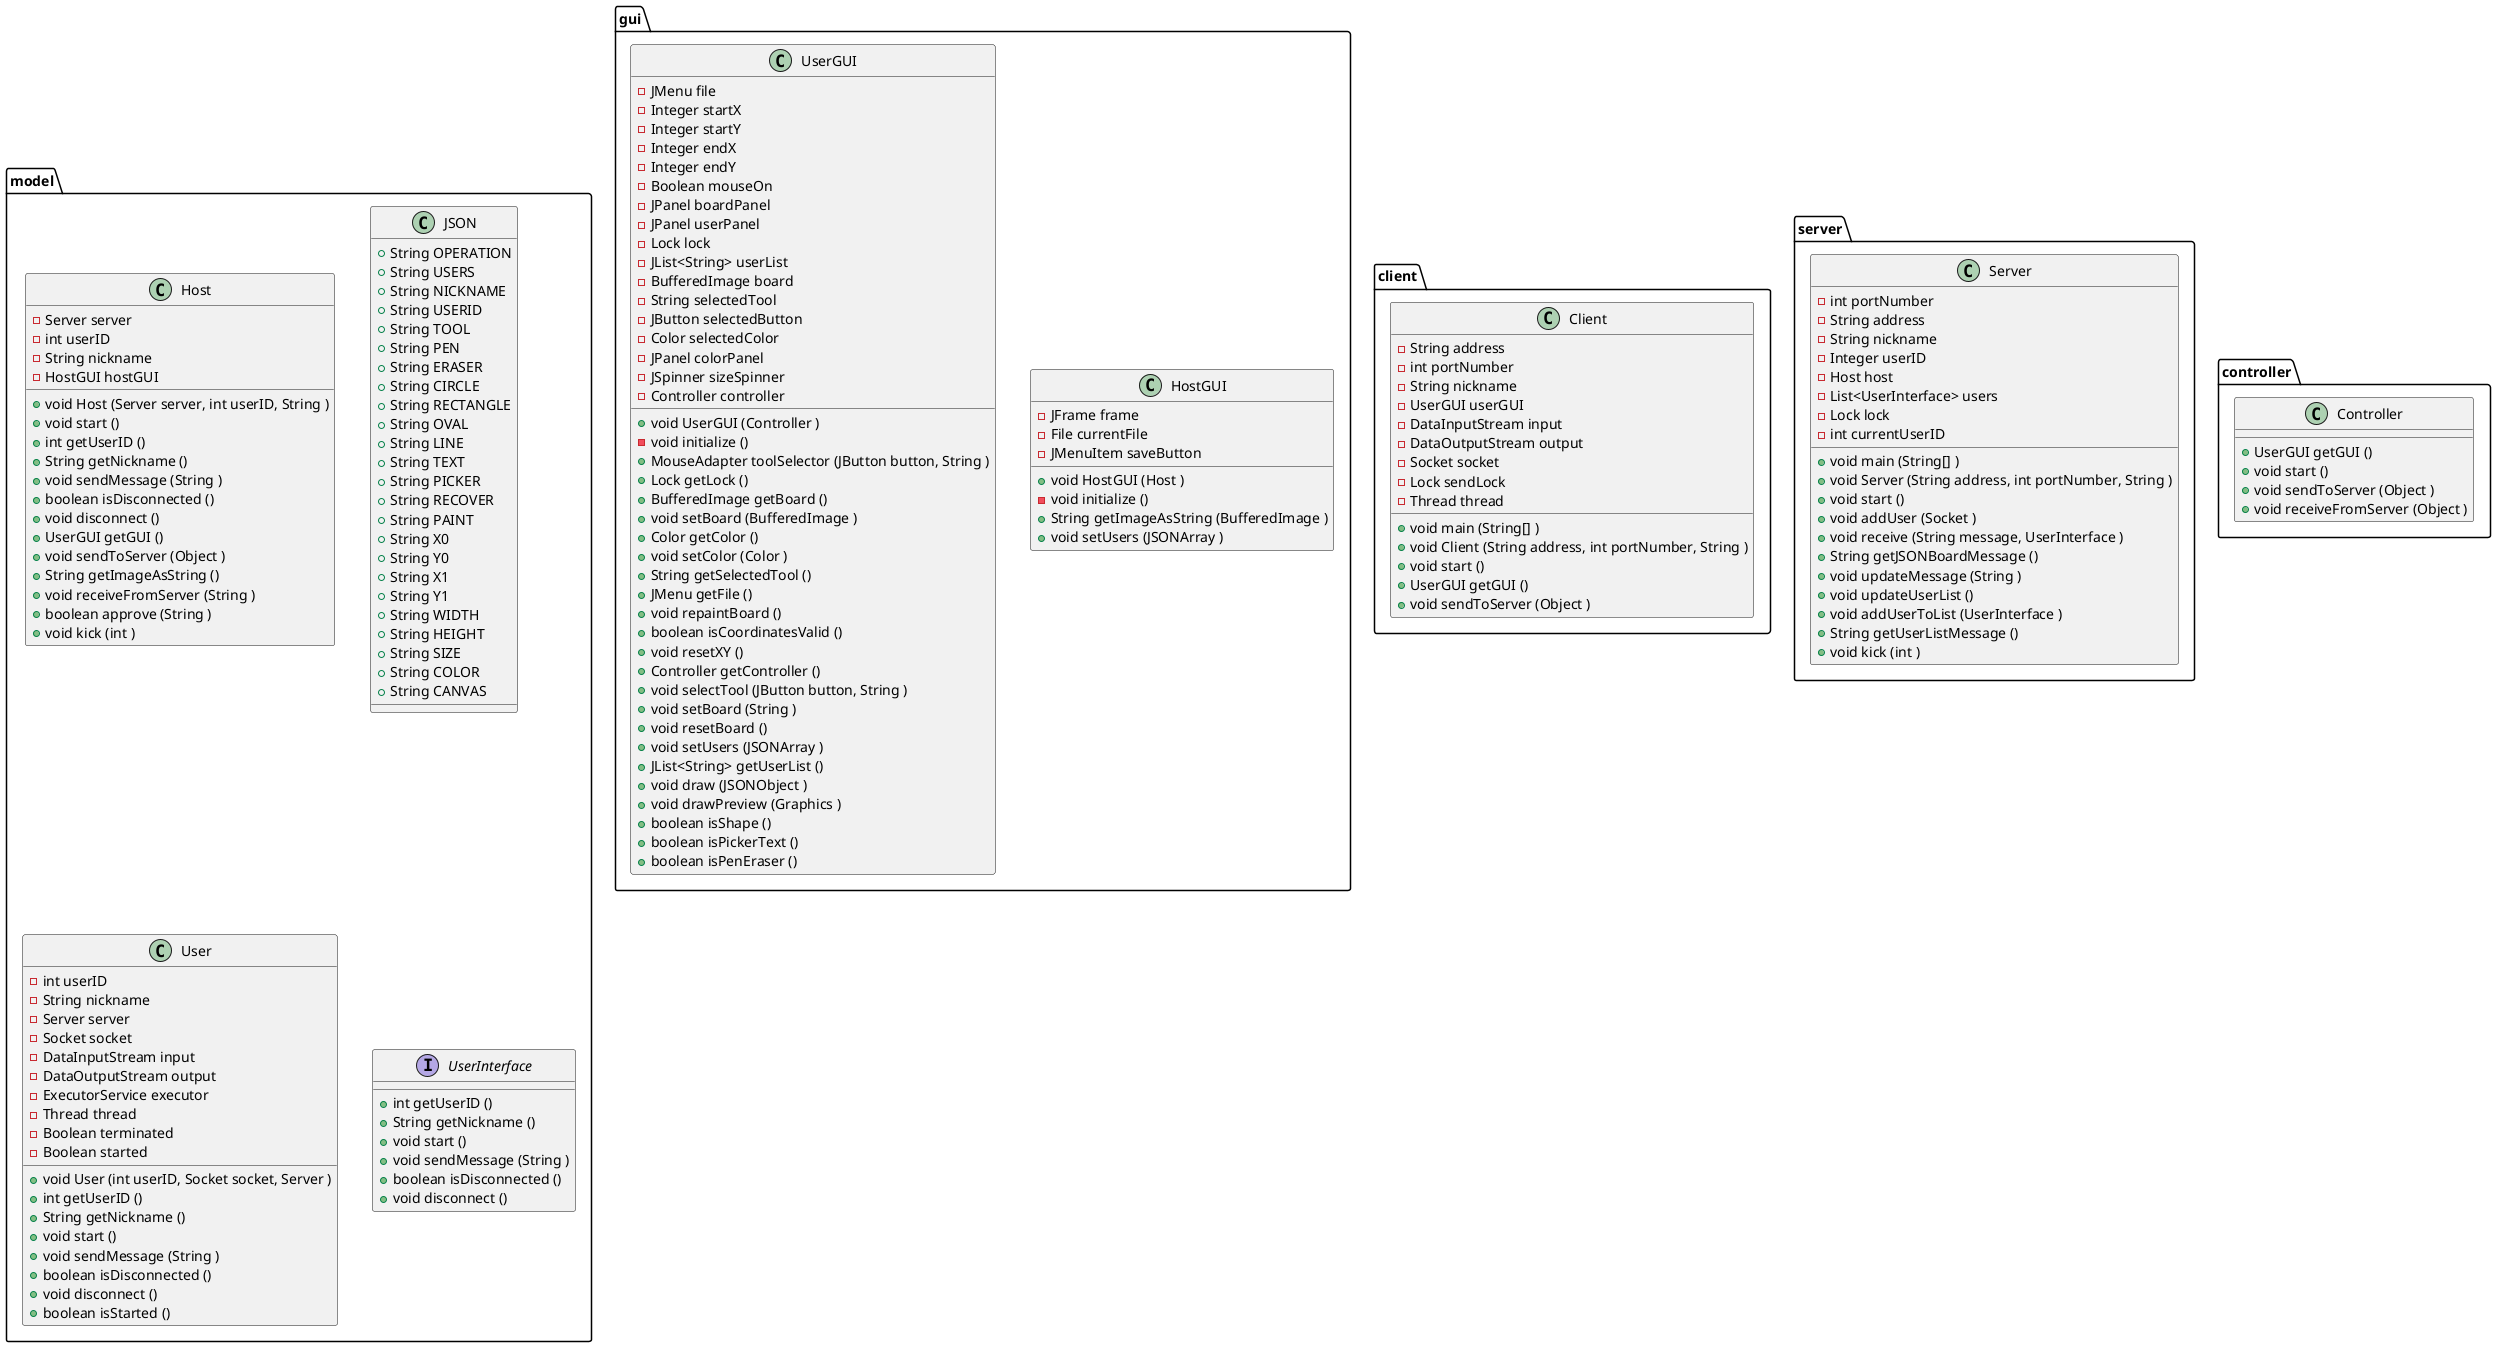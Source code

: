 @startuml 
class gui.HostGUI{
- JFrame frame
- File currentFile
- JMenuItem saveButton
+ void HostGUI (Host )
- void initialize ()
+ String getImageAsString (BufferedImage )
+ void setUsers (JSONArray )
}
class gui.UserGUI{
- JMenu file
- Integer startX
- Integer startY
- Integer endX
- Integer endY
- Boolean mouseOn
- JPanel boardPanel
- JPanel userPanel
- Lock lock
- JList<String> userList
- BufferedImage board
- String selectedTool
- JButton selectedButton
- Color selectedColor
- JPanel colorPanel
- JSpinner sizeSpinner
- Controller controller
+ void UserGUI (Controller )
- void initialize ()
+ MouseAdapter toolSelector (JButton button, String )
+ Lock getLock ()
+ BufferedImage getBoard ()
+ void setBoard (BufferedImage )
+ Color getColor ()
+ void setColor (Color )
+ String getSelectedTool ()
+ JMenu getFile ()
+ void repaintBoard ()
+ boolean isCoordinatesValid ()
+ void resetXY ()
+ Controller getController ()
+ void selectTool (JButton button, String )
+ void setBoard (String )
+ void resetBoard ()
+ void setUsers (JSONArray )
+ JList<String> getUserList ()
+ void draw (JSONObject )
+ void drawPreview (Graphics )
+ boolean isShape ()
+ boolean isPickerText ()
+ boolean isPenEraser ()
}
class model.Host{
- Server server
- int userID
- String nickname
- HostGUI hostGUI
+ void Host (Server server, int userID, String )
+ void start ()
+ int getUserID ()
+ String getNickname ()
+ void sendMessage (String )
+ boolean isDisconnected ()
+ void disconnect ()
+ UserGUI getGUI ()
+ void sendToServer (Object )
+ String getImageAsString ()
+ void receiveFromServer (String )
+ boolean approve (String )
+ void kick (int )
}
class model.JSON{
+ String OPERATION
+ String USERS
+ String NICKNAME
+ String USERID
+ String TOOL
+ String PEN
+ String ERASER
+ String CIRCLE
+ String RECTANGLE
+ String OVAL
+ String LINE
+ String TEXT
+ String PICKER
+ String RECOVER
+ String PAINT
+ String X0
+ String Y0
+ String X1
+ String Y1
+ String WIDTH
+ String HEIGHT
+ String SIZE
+ String COLOR
+ String CANVAS
}
class model.User{
- int userID
- String nickname
- Server server
- Socket socket
- DataInputStream input
- DataOutputStream output
- ExecutorService executor
- Thread thread
- Boolean terminated
- Boolean started
+ void User (int userID, Socket socket, Server )
+ int getUserID ()
+ String getNickname ()
+ void start ()
+ void sendMessage (String )
+ boolean isDisconnected ()
+ void disconnect ()
+ boolean isStarted ()
}
interface model.UserInterface {
+ int getUserID ()
+ String getNickname ()
+ void start ()
+ void sendMessage (String )
+ boolean isDisconnected ()
+ void disconnect ()
}
class client.Client{
- String address
- int portNumber
- String nickname
- UserGUI userGUI
- DataInputStream input
- DataOutputStream output
- Socket socket
- Lock sendLock
- Thread thread
+ void main (String[] )
+ void Client (String address, int portNumber, String )
+ void start ()
+ UserGUI getGUI ()
+ void sendToServer (Object )
}
class server.Server{
- int portNumber
- String address
- String nickname
- Integer userID
- Host host
- List<UserInterface> users
- Lock lock
- int currentUserID
+ void main (String[] )
+ void Server (String address, int portNumber, String )
+ void start ()
+ void addUser (Socket )
+ void receive (String message, UserInterface )
+ String getJSONBoardMessage ()
+ void updateMessage (String )
+ void updateUserList ()
+ void addUserToList (UserInterface )
+ String getUserListMessage ()
+ void kick (int )
}
class controller.Controller{
+ UserGUI getGUI ()
+ void start ()
+ void sendToServer (Object )
+ void receiveFromServer (Object )
}
@enduml 

